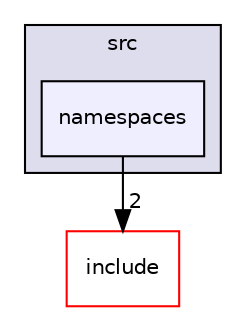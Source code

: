 digraph "src/namespaces" {
  compound=true
  node [ fontsize="10", fontname="Helvetica"];
  edge [ labelfontsize="10", labelfontname="Helvetica"];
  subgraph clusterdir_68267d1309a1af8e8297ef4c3efbcdba {
    graph [ bgcolor="#ddddee", pencolor="black", label="src" fontname="Helvetica", fontsize="10", URL="dir_68267d1309a1af8e8297ef4c3efbcdba.html"]
  dir_b2ffcfabaf2b6db91addd4bb97c0a26c [shape=box, label="namespaces", style="filled", fillcolor="#eeeeff", pencolor="black", URL="dir_b2ffcfabaf2b6db91addd4bb97c0a26c.html"];
  }
  dir_d44c64559bbebec7f509842c48db8b23 [shape=box label="include" fillcolor="white" style="filled" color="red" URL="dir_d44c64559bbebec7f509842c48db8b23.html"];
  dir_b2ffcfabaf2b6db91addd4bb97c0a26c->dir_d44c64559bbebec7f509842c48db8b23 [headlabel="2", labeldistance=1.5 headhref="dir_000009_000000.html"];
}
